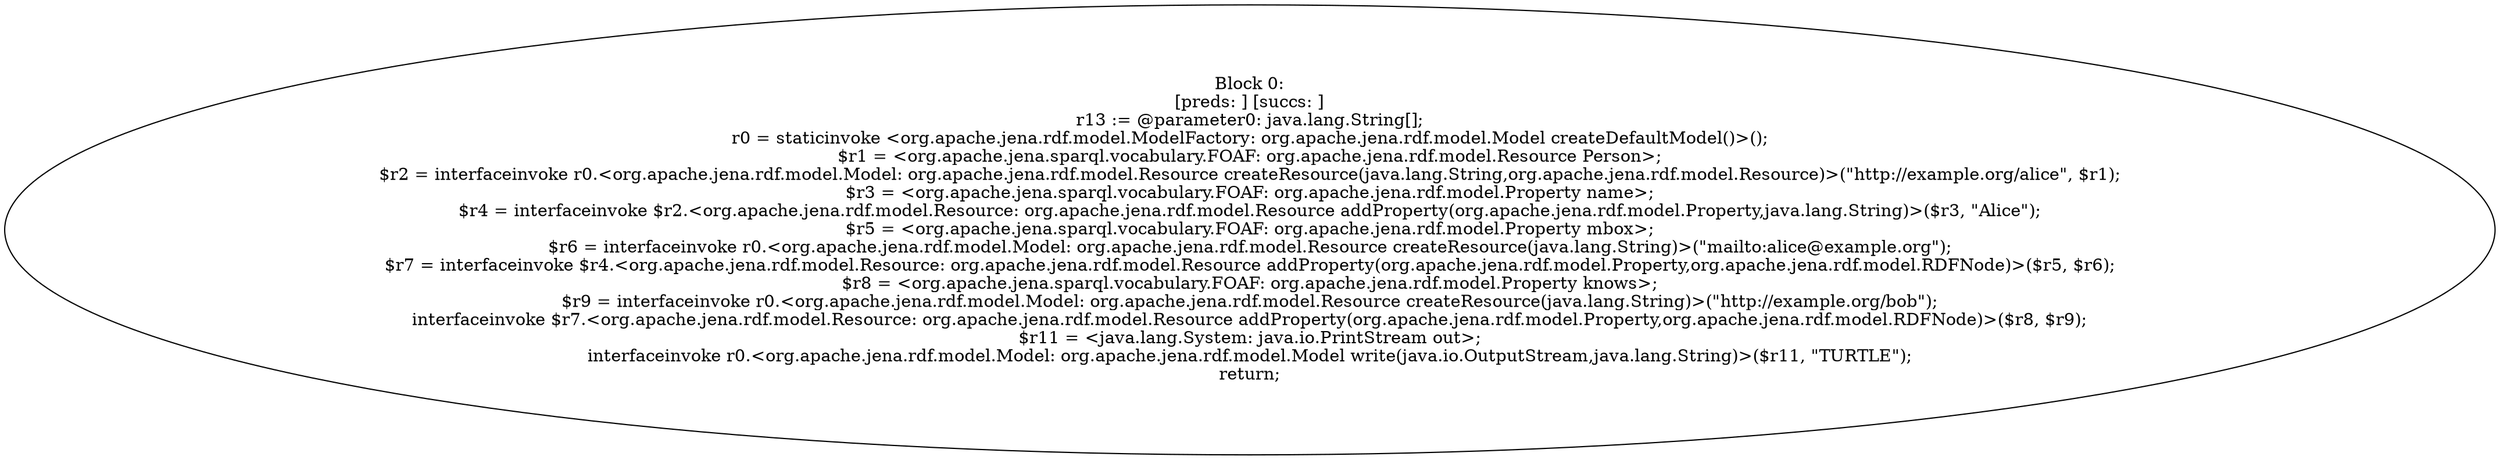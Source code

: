 digraph "unitGraph" {
    "Block 0:
[preds: ] [succs: ]
r13 := @parameter0: java.lang.String[];
r0 = staticinvoke <org.apache.jena.rdf.model.ModelFactory: org.apache.jena.rdf.model.Model createDefaultModel()>();
$r1 = <org.apache.jena.sparql.vocabulary.FOAF: org.apache.jena.rdf.model.Resource Person>;
$r2 = interfaceinvoke r0.<org.apache.jena.rdf.model.Model: org.apache.jena.rdf.model.Resource createResource(java.lang.String,org.apache.jena.rdf.model.Resource)>(\"http://example.org/alice\", $r1);
$r3 = <org.apache.jena.sparql.vocabulary.FOAF: org.apache.jena.rdf.model.Property name>;
$r4 = interfaceinvoke $r2.<org.apache.jena.rdf.model.Resource: org.apache.jena.rdf.model.Resource addProperty(org.apache.jena.rdf.model.Property,java.lang.String)>($r3, \"Alice\");
$r5 = <org.apache.jena.sparql.vocabulary.FOAF: org.apache.jena.rdf.model.Property mbox>;
$r6 = interfaceinvoke r0.<org.apache.jena.rdf.model.Model: org.apache.jena.rdf.model.Resource createResource(java.lang.String)>(\"mailto:alice@example.org\");
$r7 = interfaceinvoke $r4.<org.apache.jena.rdf.model.Resource: org.apache.jena.rdf.model.Resource addProperty(org.apache.jena.rdf.model.Property,org.apache.jena.rdf.model.RDFNode)>($r5, $r6);
$r8 = <org.apache.jena.sparql.vocabulary.FOAF: org.apache.jena.rdf.model.Property knows>;
$r9 = interfaceinvoke r0.<org.apache.jena.rdf.model.Model: org.apache.jena.rdf.model.Resource createResource(java.lang.String)>(\"http://example.org/bob\");
interfaceinvoke $r7.<org.apache.jena.rdf.model.Resource: org.apache.jena.rdf.model.Resource addProperty(org.apache.jena.rdf.model.Property,org.apache.jena.rdf.model.RDFNode)>($r8, $r9);
$r11 = <java.lang.System: java.io.PrintStream out>;
interfaceinvoke r0.<org.apache.jena.rdf.model.Model: org.apache.jena.rdf.model.Model write(java.io.OutputStream,java.lang.String)>($r11, \"TURTLE\");
return;
"
}
